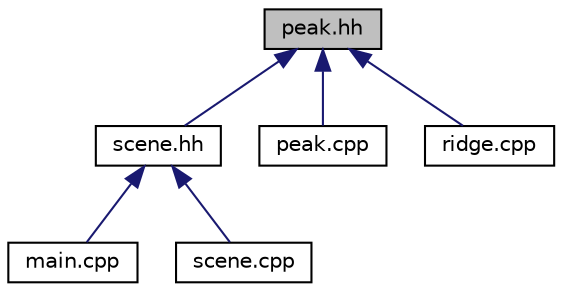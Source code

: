 digraph "peak.hh"
{
 // LATEX_PDF_SIZE
  edge [fontname="Helvetica",fontsize="10",labelfontname="Helvetica",labelfontsize="10"];
  node [fontname="Helvetica",fontsize="10",shape=record];
  Node1 [label="peak.hh",height=0.2,width=0.4,color="black", fillcolor="grey75", style="filled", fontcolor="black",tooltip="Definicja klasy Peak."];
  Node1 -> Node2 [dir="back",color="midnightblue",fontsize="10",style="solid",fontname="Helvetica"];
  Node2 [label="scene.hh",height=0.2,width=0.4,color="black", fillcolor="white", style="filled",URL="$scene_8hh.html",tooltip="Definicja klasy Scene."];
  Node2 -> Node3 [dir="back",color="midnightblue",fontsize="10",style="solid",fontname="Helvetica"];
  Node3 [label="main.cpp",height=0.2,width=0.4,color="black", fillcolor="white", style="filled",URL="$app_2main_8cpp.html",tooltip=" "];
  Node2 -> Node4 [dir="back",color="midnightblue",fontsize="10",style="solid",fontname="Helvetica"];
  Node4 [label="scene.cpp",height=0.2,width=0.4,color="black", fillcolor="white", style="filled",URL="$scene_8cpp.html",tooltip="plik źródłowy"];
  Node1 -> Node5 [dir="back",color="midnightblue",fontsize="10",style="solid",fontname="Helvetica"];
  Node5 [label="peak.cpp",height=0.2,width=0.4,color="black", fillcolor="white", style="filled",URL="$peak_8cpp.html",tooltip="plik źródłowy"];
  Node1 -> Node6 [dir="back",color="midnightblue",fontsize="10",style="solid",fontname="Helvetica"];
  Node6 [label="ridge.cpp",height=0.2,width=0.4,color="black", fillcolor="white", style="filled",URL="$tests_2ridge_8cpp.html",tooltip=" "];
}
